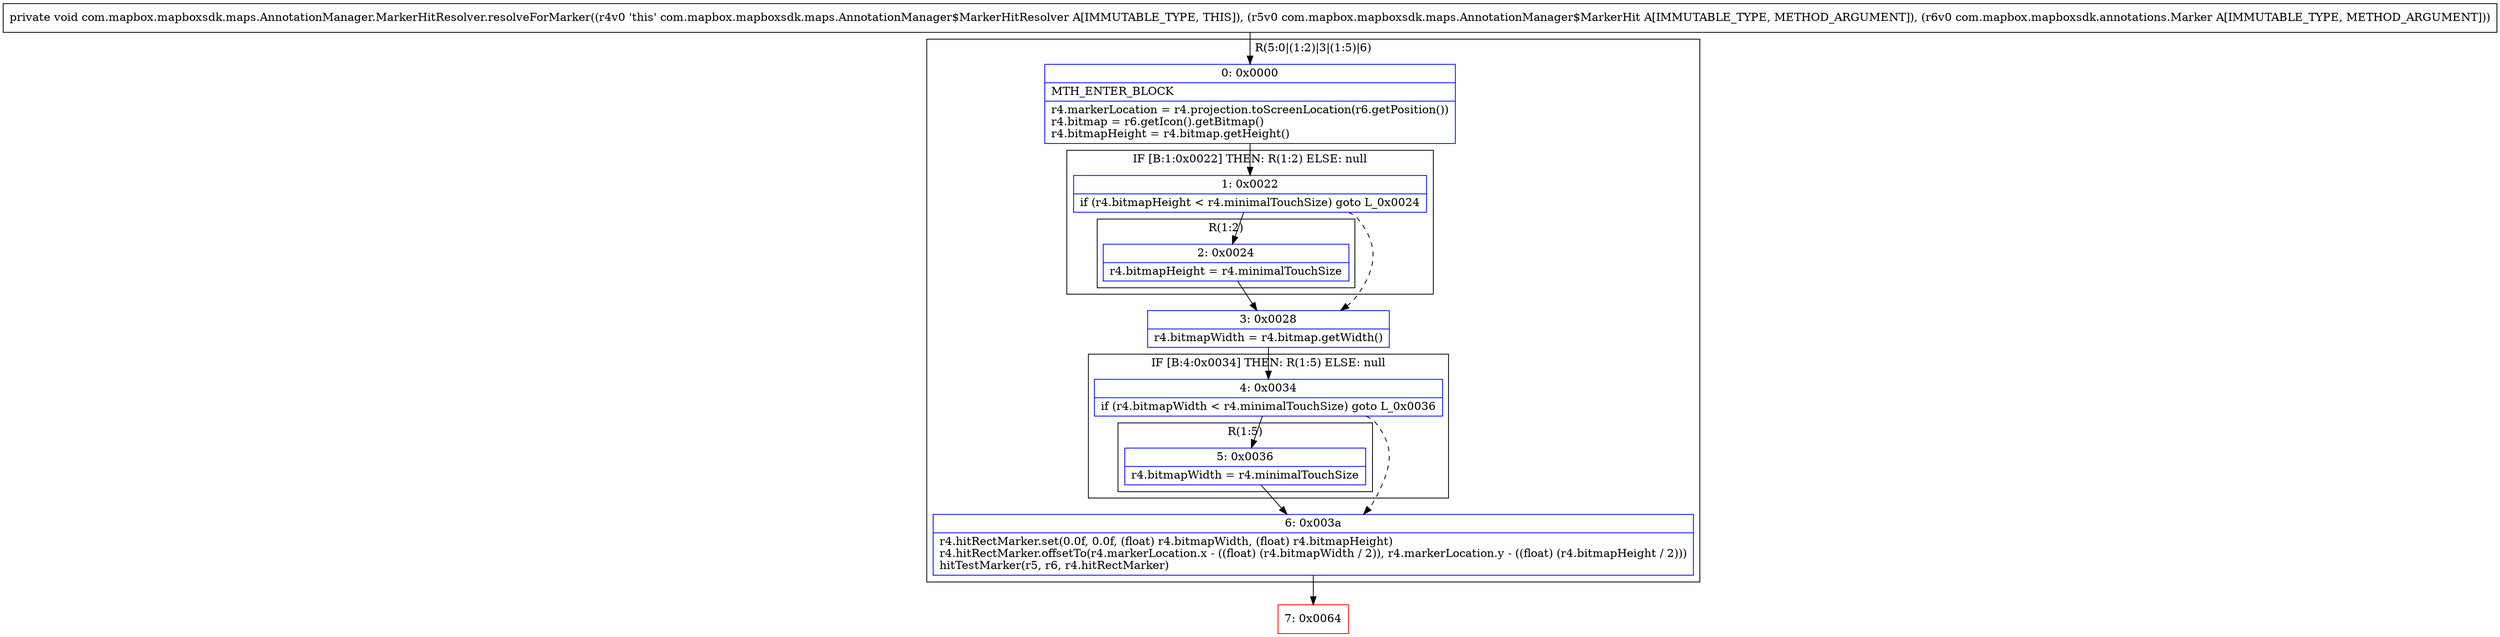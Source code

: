 digraph "CFG forcom.mapbox.mapboxsdk.maps.AnnotationManager.MarkerHitResolver.resolveForMarker(Lcom\/mapbox\/mapboxsdk\/maps\/AnnotationManager$MarkerHit;Lcom\/mapbox\/mapboxsdk\/annotations\/Marker;)V" {
subgraph cluster_Region_341251494 {
label = "R(5:0|(1:2)|3|(1:5)|6)";
node [shape=record,color=blue];
Node_0 [shape=record,label="{0\:\ 0x0000|MTH_ENTER_BLOCK\l|r4.markerLocation = r4.projection.toScreenLocation(r6.getPosition())\lr4.bitmap = r6.getIcon().getBitmap()\lr4.bitmapHeight = r4.bitmap.getHeight()\l}"];
subgraph cluster_IfRegion_627695742 {
label = "IF [B:1:0x0022] THEN: R(1:2) ELSE: null";
node [shape=record,color=blue];
Node_1 [shape=record,label="{1\:\ 0x0022|if (r4.bitmapHeight \< r4.minimalTouchSize) goto L_0x0024\l}"];
subgraph cluster_Region_591771705 {
label = "R(1:2)";
node [shape=record,color=blue];
Node_2 [shape=record,label="{2\:\ 0x0024|r4.bitmapHeight = r4.minimalTouchSize\l}"];
}
}
Node_3 [shape=record,label="{3\:\ 0x0028|r4.bitmapWidth = r4.bitmap.getWidth()\l}"];
subgraph cluster_IfRegion_109826416 {
label = "IF [B:4:0x0034] THEN: R(1:5) ELSE: null";
node [shape=record,color=blue];
Node_4 [shape=record,label="{4\:\ 0x0034|if (r4.bitmapWidth \< r4.minimalTouchSize) goto L_0x0036\l}"];
subgraph cluster_Region_719134242 {
label = "R(1:5)";
node [shape=record,color=blue];
Node_5 [shape=record,label="{5\:\ 0x0036|r4.bitmapWidth = r4.minimalTouchSize\l}"];
}
}
Node_6 [shape=record,label="{6\:\ 0x003a|r4.hitRectMarker.set(0.0f, 0.0f, (float) r4.bitmapWidth, (float) r4.bitmapHeight)\lr4.hitRectMarker.offsetTo(r4.markerLocation.x \- ((float) (r4.bitmapWidth \/ 2)), r4.markerLocation.y \- ((float) (r4.bitmapHeight \/ 2)))\lhitTestMarker(r5, r6, r4.hitRectMarker)\l}"];
}
Node_7 [shape=record,color=red,label="{7\:\ 0x0064}"];
MethodNode[shape=record,label="{private void com.mapbox.mapboxsdk.maps.AnnotationManager.MarkerHitResolver.resolveForMarker((r4v0 'this' com.mapbox.mapboxsdk.maps.AnnotationManager$MarkerHitResolver A[IMMUTABLE_TYPE, THIS]), (r5v0 com.mapbox.mapboxsdk.maps.AnnotationManager$MarkerHit A[IMMUTABLE_TYPE, METHOD_ARGUMENT]), (r6v0 com.mapbox.mapboxsdk.annotations.Marker A[IMMUTABLE_TYPE, METHOD_ARGUMENT])) }"];
MethodNode -> Node_0;
Node_0 -> Node_1;
Node_1 -> Node_2;
Node_1 -> Node_3[style=dashed];
Node_2 -> Node_3;
Node_3 -> Node_4;
Node_4 -> Node_5;
Node_4 -> Node_6[style=dashed];
Node_5 -> Node_6;
Node_6 -> Node_7;
}

